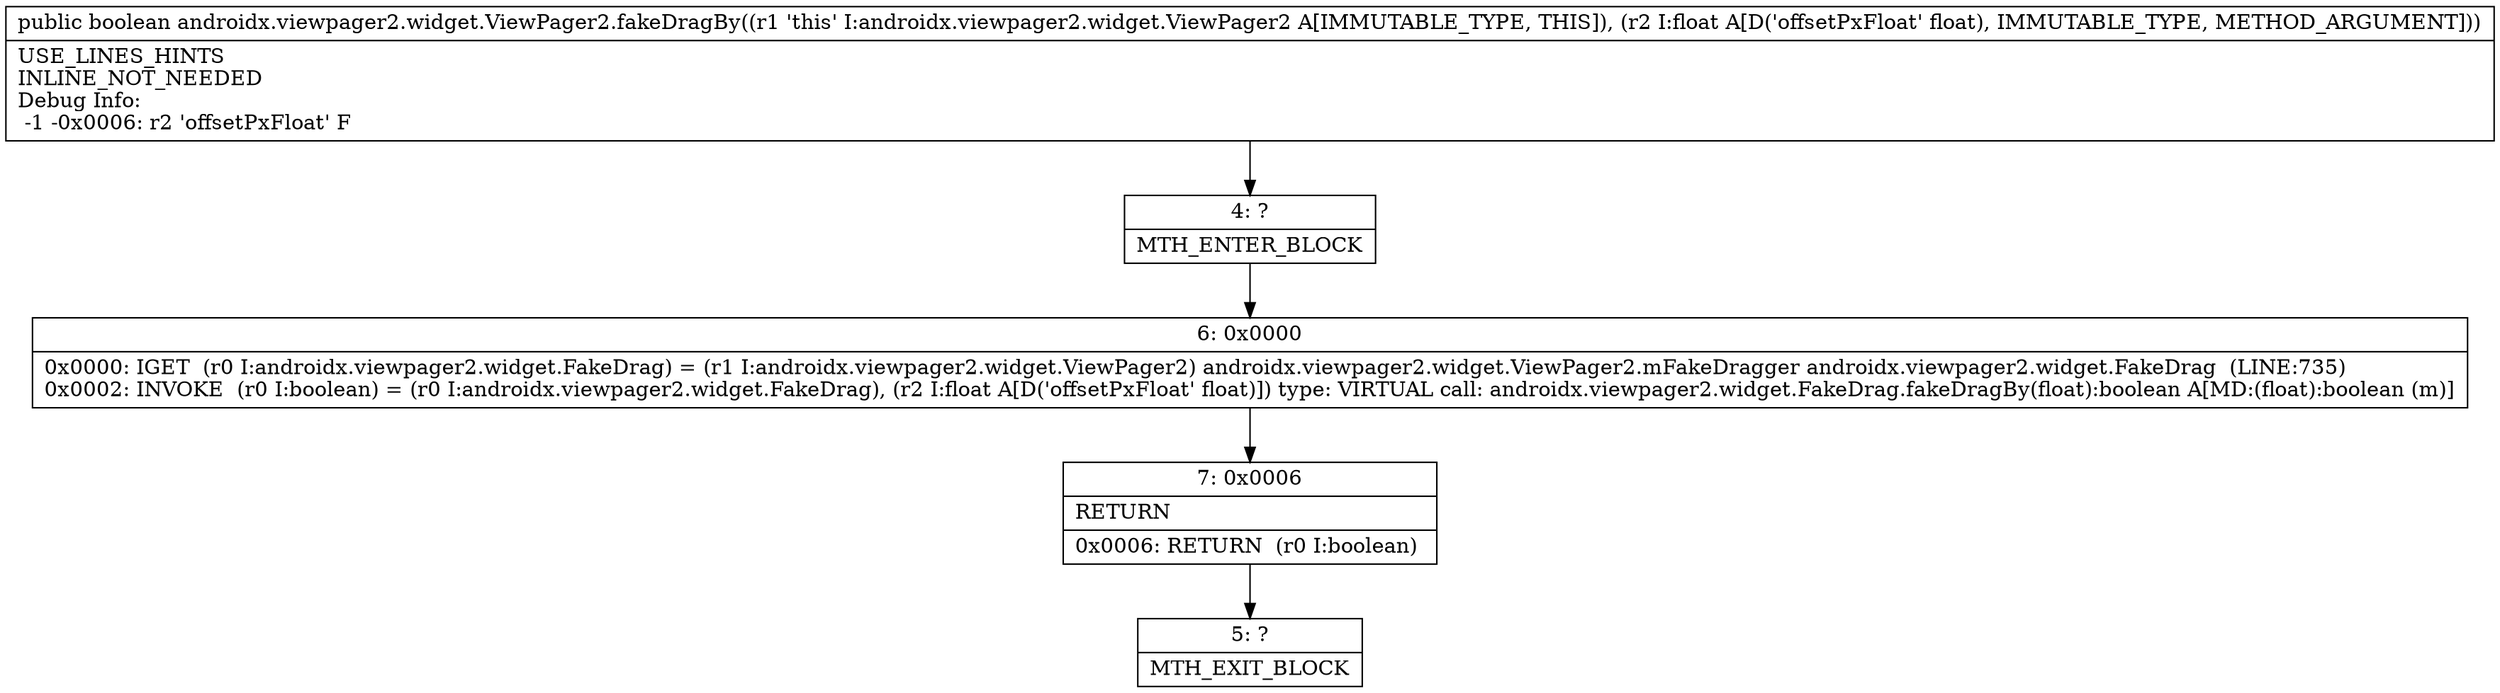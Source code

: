 digraph "CFG forandroidx.viewpager2.widget.ViewPager2.fakeDragBy(F)Z" {
Node_4 [shape=record,label="{4\:\ ?|MTH_ENTER_BLOCK\l}"];
Node_6 [shape=record,label="{6\:\ 0x0000|0x0000: IGET  (r0 I:androidx.viewpager2.widget.FakeDrag) = (r1 I:androidx.viewpager2.widget.ViewPager2) androidx.viewpager2.widget.ViewPager2.mFakeDragger androidx.viewpager2.widget.FakeDrag  (LINE:735)\l0x0002: INVOKE  (r0 I:boolean) = (r0 I:androidx.viewpager2.widget.FakeDrag), (r2 I:float A[D('offsetPxFloat' float)]) type: VIRTUAL call: androidx.viewpager2.widget.FakeDrag.fakeDragBy(float):boolean A[MD:(float):boolean (m)]\l}"];
Node_7 [shape=record,label="{7\:\ 0x0006|RETURN\l|0x0006: RETURN  (r0 I:boolean) \l}"];
Node_5 [shape=record,label="{5\:\ ?|MTH_EXIT_BLOCK\l}"];
MethodNode[shape=record,label="{public boolean androidx.viewpager2.widget.ViewPager2.fakeDragBy((r1 'this' I:androidx.viewpager2.widget.ViewPager2 A[IMMUTABLE_TYPE, THIS]), (r2 I:float A[D('offsetPxFloat' float), IMMUTABLE_TYPE, METHOD_ARGUMENT]))  | USE_LINES_HINTS\lINLINE_NOT_NEEDED\lDebug Info:\l  \-1 \-0x0006: r2 'offsetPxFloat' F\l}"];
MethodNode -> Node_4;Node_4 -> Node_6;
Node_6 -> Node_7;
Node_7 -> Node_5;
}

